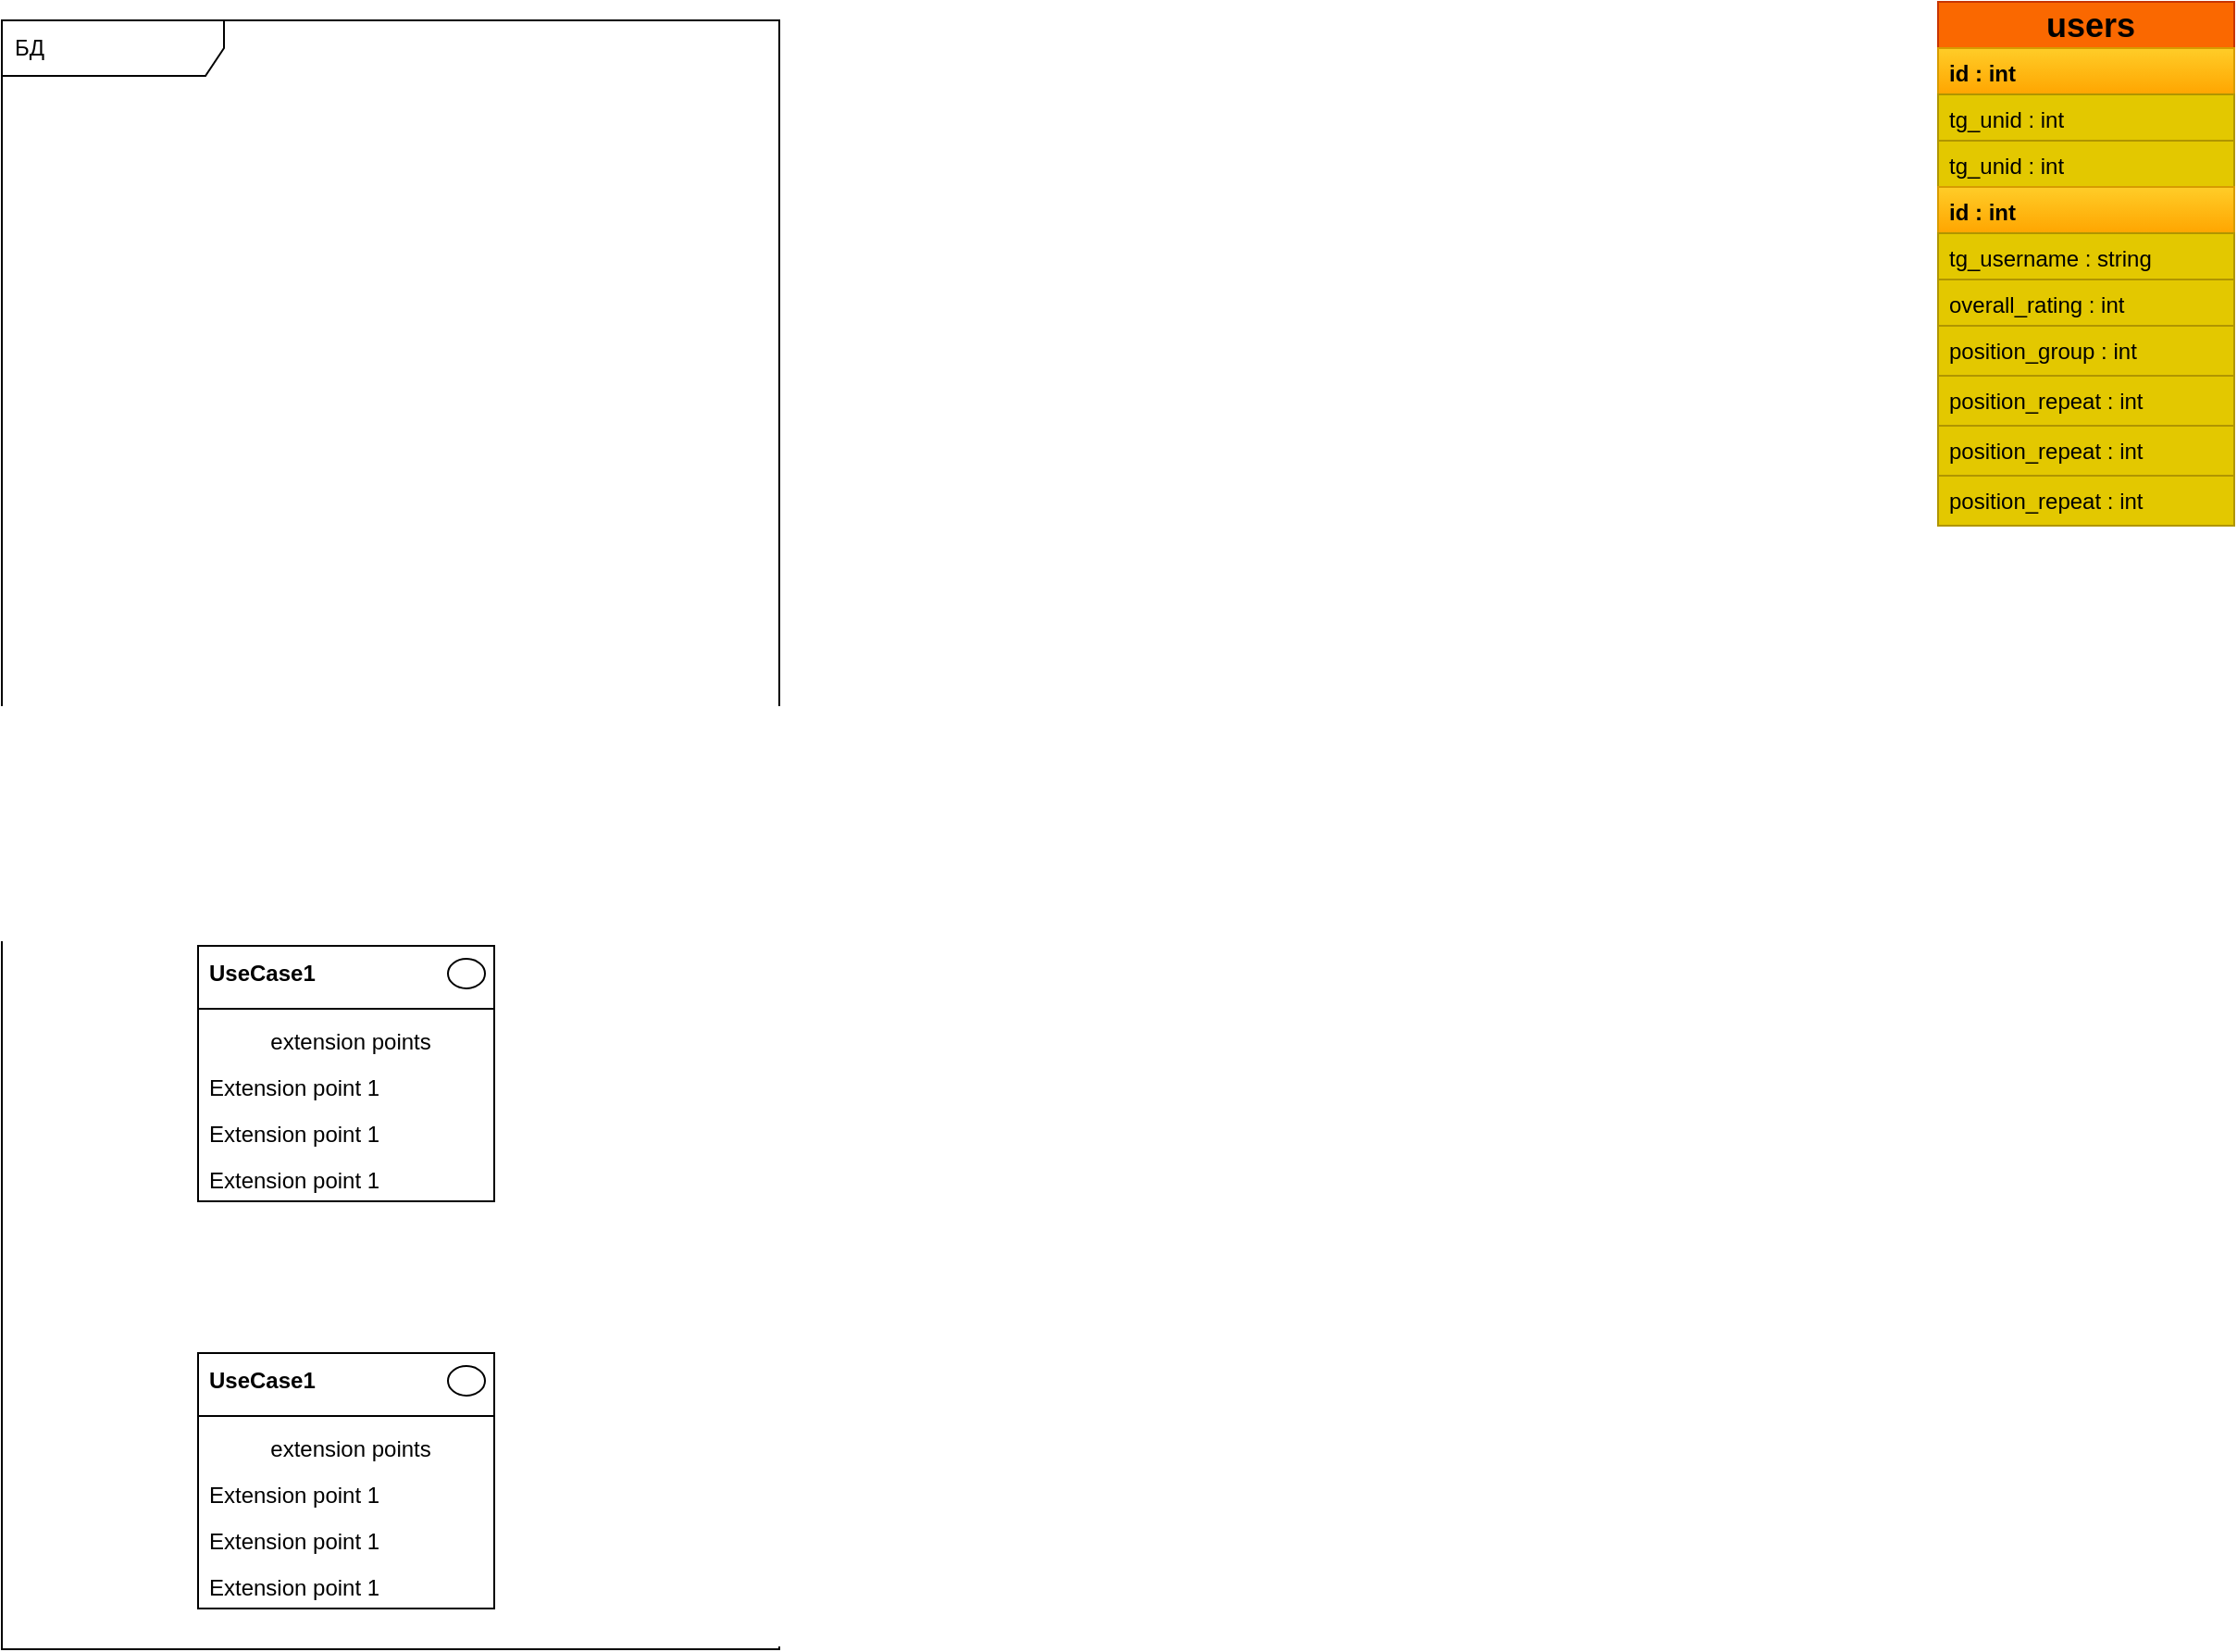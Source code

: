 <mxfile>
    <diagram id="8jtwp23gU4bW0mw1dv8f" name="Page-1">
        <mxGraphModel grid="1" gridSize="10" guides="1" tooltips="1" connect="1" arrows="1" page="1" fold="1" pageScale="1" pageWidth="827" pageHeight="1169" math="0" shadow="0">
            <root>
                <mxCell id="0"/>
                <mxCell id="1" parent="0"/>
                <mxCell id="11" value="БД" style="shape=umlFrame;whiteSpace=wrap;html=1;width=120;height=30;boundedLbl=1;verticalAlign=middle;align=left;spacingLeft=5;" vertex="1" parent="1">
                    <mxGeometry x="204" y="60" width="420" height="880" as="geometry"/>
                </mxCell>
                <mxCell id="103" value="" style="fontStyle=1;align=center;verticalAlign=top;childLayout=stackLayout;horizontal=1;horizontalStack=0;resizeParent=1;resizeParentMax=0;resizeLast=0;marginBottom=0;" vertex="1" parent="1">
                    <mxGeometry x="310" y="560" width="160" height="138" as="geometry"/>
                </mxCell>
                <mxCell id="104" value="UseCase1" style="html=1;align=left;spacingLeft=4;verticalAlign=middle;strokeColor=none;fillColor=none;fontStyle=1" vertex="1" parent="103">
                    <mxGeometry width="160" height="30" as="geometry"/>
                </mxCell>
                <mxCell id="105" value="" style="shape=ellipse;" vertex="1" parent="104">
                    <mxGeometry x="1" width="20" height="16" relative="1" as="geometry">
                        <mxPoint x="-25" y="7" as="offset"/>
                    </mxGeometry>
                </mxCell>
                <mxCell id="106" value="" style="line;strokeWidth=1;fillColor=none;align=left;verticalAlign=middle;spacingTop=-1;spacingLeft=3;spacingRight=3;rotatable=0;labelPosition=right;points=[];portConstraint=eastwest;" vertex="1" parent="103">
                    <mxGeometry y="30" width="160" height="8" as="geometry"/>
                </mxCell>
                <mxCell id="107" value="extension points" style="html=1;align=center;spacingLeft=4;verticalAlign=top;strokeColor=none;fillColor=none;" vertex="1" parent="103">
                    <mxGeometry y="38" width="160" height="25" as="geometry"/>
                </mxCell>
                <mxCell id="108" value="Extension point 1" style="html=1;align=left;spacingLeft=4;verticalAlign=top;strokeColor=none;fillColor=none;" vertex="1" parent="103">
                    <mxGeometry y="63" width="160" height="25" as="geometry"/>
                </mxCell>
                <mxCell id="109" value="Extension point 1" style="html=1;align=left;spacingLeft=4;verticalAlign=top;strokeColor=none;fillColor=none;" vertex="1" parent="103">
                    <mxGeometry y="88" width="160" height="25" as="geometry"/>
                </mxCell>
                <mxCell id="110" value="Extension point 1" style="html=1;align=left;spacingLeft=4;verticalAlign=top;strokeColor=none;fillColor=none;" vertex="1" parent="103">
                    <mxGeometry y="113" width="160" height="25" as="geometry"/>
                </mxCell>
                <mxCell id="119" value="" style="fontStyle=1;align=center;verticalAlign=top;childLayout=stackLayout;horizontal=1;horizontalStack=0;resizeParent=1;resizeParentMax=0;resizeLast=0;marginBottom=0;" vertex="1" parent="1">
                    <mxGeometry x="310" y="780" width="160" height="138" as="geometry"/>
                </mxCell>
                <mxCell id="120" value="UseCase1" style="html=1;align=left;spacingLeft=4;verticalAlign=middle;strokeColor=none;fillColor=none;fontStyle=1" vertex="1" parent="119">
                    <mxGeometry width="160" height="30" as="geometry"/>
                </mxCell>
                <mxCell id="121" value="" style="shape=ellipse;" vertex="1" parent="120">
                    <mxGeometry x="1" width="20" height="16" relative="1" as="geometry">
                        <mxPoint x="-25" y="7" as="offset"/>
                    </mxGeometry>
                </mxCell>
                <mxCell id="122" value="" style="line;strokeWidth=1;fillColor=none;align=left;verticalAlign=middle;spacingTop=-1;spacingLeft=3;spacingRight=3;rotatable=0;labelPosition=right;points=[];portConstraint=eastwest;" vertex="1" parent="119">
                    <mxGeometry y="30" width="160" height="8" as="geometry"/>
                </mxCell>
                <mxCell id="123" value="extension points" style="html=1;align=center;spacingLeft=4;verticalAlign=top;strokeColor=none;fillColor=none;" vertex="1" parent="119">
                    <mxGeometry y="38" width="160" height="25" as="geometry"/>
                </mxCell>
                <mxCell id="124" value="Extension point 1" style="html=1;align=left;spacingLeft=4;verticalAlign=top;strokeColor=none;fillColor=none;" vertex="1" parent="119">
                    <mxGeometry y="63" width="160" height="25" as="geometry"/>
                </mxCell>
                <mxCell id="125" value="Extension point 1" style="html=1;align=left;spacingLeft=4;verticalAlign=top;strokeColor=none;fillColor=none;" vertex="1" parent="119">
                    <mxGeometry y="88" width="160" height="25" as="geometry"/>
                </mxCell>
                <mxCell id="126" value="Extension point 1" style="html=1;align=left;spacingLeft=4;verticalAlign=top;strokeColor=none;fillColor=none;" vertex="1" parent="119">
                    <mxGeometry y="113" width="160" height="25" as="geometry"/>
                </mxCell>
                <mxCell id="276" value="" style="fontStyle=1;align=center;verticalAlign=top;childLayout=stackLayout;horizontal=1;horizontalStack=0;resizeParent=1;resizeParentMax=0;resizeLast=0;marginBottom=0;fillColor=#fa6800;strokeColor=#C73500;fontColor=#ffffff;" vertex="1" parent="1">
                    <mxGeometry x="1250" y="50" width="160" height="283" as="geometry"/>
                </mxCell>
                <mxCell id="277" value="&lt;b&gt;&lt;font color=&quot;#000000&quot; style=&quot;font-size: 18px&quot;&gt;users&lt;/font&gt;&lt;/b&gt;" style="html=1;align=center;spacingLeft=4;verticalAlign=middle;strokeColor=none;fillColor=none;" vertex="1" parent="276">
                    <mxGeometry width="160" height="25" as="geometry"/>
                </mxCell>
                <mxCell id="278" value="&lt;b&gt;id : int&lt;/b&gt;" style="html=1;align=left;spacingLeft=4;verticalAlign=top;strokeColor=#d79b00;fillColor=#ffcd28;gradientColor=#ffa500;fontColor=#000000;" vertex="1" parent="276">
                    <mxGeometry y="25" width="160" height="25" as="geometry"/>
                </mxCell>
                <mxCell id="279" value="tg_unid : int" style="html=1;align=left;spacingLeft=4;verticalAlign=top;strokeColor=#B09500;fillColor=#e3c800;fontFamily=Helvetica;fontStyle=0;fontColor=#000000;" vertex="1" parent="276">
                    <mxGeometry y="50" width="160" height="25" as="geometry"/>
                </mxCell>
                <mxCell id="280" value="tg_unid : int" style="html=1;align=left;spacingLeft=4;verticalAlign=top;strokeColor=#B09500;fillColor=#e3c800;fontColor=#000000;" vertex="1" parent="276">
                    <mxGeometry y="75" width="160" height="25" as="geometry"/>
                </mxCell>
                <mxCell id="288" value="&lt;b&gt;id : int&lt;/b&gt;" style="html=1;align=left;spacingLeft=4;verticalAlign=top;strokeColor=#d79b00;fillColor=#ffcd28;gradientColor=#ffa500;fontColor=#000000;" vertex="1" parent="276">
                    <mxGeometry y="100" width="160" height="25" as="geometry"/>
                </mxCell>
                <mxCell id="281" value="tg_username : string" style="html=1;align=left;spacingLeft=4;verticalAlign=top;strokeColor=#B09500;fillColor=#e3c800;fontColor=#000000;" vertex="1" parent="276">
                    <mxGeometry y="125" width="160" height="25" as="geometry"/>
                </mxCell>
                <mxCell id="282" value="overall_rating : int" style="html=1;align=left;spacingLeft=4;verticalAlign=top;strokeColor=#B09500;fillColor=#e3c800;fontColor=#000000;" vertex="1" parent="276">
                    <mxGeometry y="150" width="160" height="25" as="geometry"/>
                </mxCell>
                <mxCell id="283" value="position_group : int" style="html=1;align=left;spacingLeft=4;verticalAlign=top;strokeColor=#B09500;fillColor=#e3c800;fontColor=#000000;" vertex="1" parent="276">
                    <mxGeometry y="175" width="160" height="27" as="geometry"/>
                </mxCell>
                <mxCell id="284" value="position_repeat : int" style="html=1;align=left;spacingLeft=4;verticalAlign=top;strokeColor=#B09500;fillColor=#e3c800;fontColor=#000000;" vertex="1" parent="276">
                    <mxGeometry y="202" width="160" height="27" as="geometry"/>
                </mxCell>
                <mxCell id="285" value="position_repeat : int" style="html=1;align=left;spacingLeft=4;verticalAlign=top;strokeColor=#B09500;fillColor=#e3c800;fontColor=#000000;" vertex="1" parent="276">
                    <mxGeometry y="229" width="160" height="27" as="geometry"/>
                </mxCell>
                <mxCell id="286" value="position_repeat : int" style="html=1;align=left;spacingLeft=4;verticalAlign=top;strokeColor=#B09500;fillColor=#e3c800;fontColor=#000000;" vertex="1" parent="276">
                    <mxGeometry y="256" width="160" height="27" as="geometry"/>
                </mxCell>
            </root>
        </mxGraphModel>
    </diagram>
    <diagram id="mMOoAf3u5umtuAadbSAm" name="Privet">
        <mxGraphModel dx="526" dy="758" grid="1" gridSize="10" guides="1" tooltips="1" connect="1" arrows="1" fold="1" page="1" pageScale="1" pageWidth="827" pageHeight="1169" math="0" shadow="0">
            <root>
                <mxCell id="2KkATuwurSIrN1-nt9m6-0"/>
                <mxCell id="2KkATuwurSIrN1-nt9m6-1" parent="2KkATuwurSIrN1-nt9m6-0"/>
                <mxCell id="lMcsM1zYGMLvZkKmnvtS-0" value="" style="fontStyle=1;align=center;verticalAlign=top;childLayout=stackLayout;horizontal=1;horizontalStack=0;resizeParent=1;resizeParentMax=0;resizeLast=0;marginBottom=0;fillColor=#fa6800;strokeColor=#C73500;fontColor=#ffffff;" vertex="1" parent="2KkATuwurSIrN1-nt9m6-1">
                    <mxGeometry x="1250" y="50" width="160" height="283" as="geometry"/>
                </mxCell>
                <mxCell id="lMcsM1zYGMLvZkKmnvtS-1" value="&lt;b&gt;&lt;font color=&quot;#000000&quot; style=&quot;font-size: 18px&quot;&gt;users&lt;/font&gt;&lt;/b&gt;" style="html=1;align=center;spacingLeft=4;verticalAlign=middle;strokeColor=none;fillColor=none;" vertex="1" parent="lMcsM1zYGMLvZkKmnvtS-0">
                    <mxGeometry width="160" height="25" as="geometry"/>
                </mxCell>
                <mxCell id="lMcsM1zYGMLvZkKmnvtS-2" value="&lt;b&gt;id : int&lt;/b&gt;" style="html=1;align=left;spacingLeft=4;verticalAlign=top;strokeColor=#d79b00;fillColor=#ffcd28;gradientColor=#ffa500;fontColor=#000000;" vertex="1" parent="lMcsM1zYGMLvZkKmnvtS-0">
                    <mxGeometry y="25" width="160" height="25" as="geometry"/>
                </mxCell>
                <mxCell id="lMcsM1zYGMLvZkKmnvtS-3" value="tg_unid : int" style="html=1;align=left;spacingLeft=4;verticalAlign=top;strokeColor=#B09500;fillColor=#e3c800;fontFamily=Helvetica;fontStyle=0;fontColor=#000000;" vertex="1" parent="lMcsM1zYGMLvZkKmnvtS-0">
                    <mxGeometry y="50" width="160" height="25" as="geometry"/>
                </mxCell>
                <mxCell id="lMcsM1zYGMLvZkKmnvtS-4" value="tg_unid : int" style="html=1;align=left;spacingLeft=4;verticalAlign=top;strokeColor=#B09500;fillColor=#e3c800;fontColor=#000000;" vertex="1" parent="lMcsM1zYGMLvZkKmnvtS-0">
                    <mxGeometry y="75" width="160" height="25" as="geometry"/>
                </mxCell>
                <mxCell id="lMcsM1zYGMLvZkKmnvtS-5" value="&lt;b&gt;id : int&lt;/b&gt;" style="html=1;align=left;spacingLeft=4;verticalAlign=top;strokeColor=#d79b00;fillColor=#ffcd28;gradientColor=#ffa500;fontColor=#000000;" vertex="1" parent="lMcsM1zYGMLvZkKmnvtS-0">
                    <mxGeometry y="100" width="160" height="25" as="geometry"/>
                </mxCell>
                <mxCell id="lMcsM1zYGMLvZkKmnvtS-6" value="tg_username : string" style="html=1;align=left;spacingLeft=4;verticalAlign=top;strokeColor=#B09500;fillColor=#e3c800;fontColor=#000000;" vertex="1" parent="lMcsM1zYGMLvZkKmnvtS-0">
                    <mxGeometry y="125" width="160" height="25" as="geometry"/>
                </mxCell>
                <mxCell id="lMcsM1zYGMLvZkKmnvtS-7" value="overall_rating : int" style="html=1;align=left;spacingLeft=4;verticalAlign=top;strokeColor=#B09500;fillColor=#e3c800;fontColor=#000000;" vertex="1" parent="lMcsM1zYGMLvZkKmnvtS-0">
                    <mxGeometry y="150" width="160" height="25" as="geometry"/>
                </mxCell>
                <mxCell id="lMcsM1zYGMLvZkKmnvtS-8" value="position_group : int" style="html=1;align=left;spacingLeft=4;verticalAlign=top;strokeColor=#B09500;fillColor=#e3c800;fontColor=#000000;" vertex="1" parent="lMcsM1zYGMLvZkKmnvtS-0">
                    <mxGeometry y="175" width="160" height="27" as="geometry"/>
                </mxCell>
                <mxCell id="lMcsM1zYGMLvZkKmnvtS-9" value="position_repeat : int" style="html=1;align=left;spacingLeft=4;verticalAlign=top;strokeColor=#B09500;fillColor=#e3c800;fontColor=#000000;" vertex="1" parent="lMcsM1zYGMLvZkKmnvtS-0">
                    <mxGeometry y="202" width="160" height="27" as="geometry"/>
                </mxCell>
                <mxCell id="lMcsM1zYGMLvZkKmnvtS-10" value="position_repeat : int" style="html=1;align=left;spacingLeft=4;verticalAlign=top;strokeColor=#B09500;fillColor=#e3c800;fontColor=#000000;" vertex="1" parent="lMcsM1zYGMLvZkKmnvtS-0">
                    <mxGeometry y="229" width="160" height="27" as="geometry"/>
                </mxCell>
                <mxCell id="lMcsM1zYGMLvZkKmnvtS-11" value="position_repeat : int" style="html=1;align=left;spacingLeft=4;verticalAlign=top;strokeColor=#B09500;fillColor=#e3c800;fontColor=#000000;" vertex="1" parent="lMcsM1zYGMLvZkKmnvtS-0">
                    <mxGeometry y="256" width="160" height="27" as="geometry"/>
                </mxCell>
            </root>
        </mxGraphModel>
    </diagram>
</mxfile>